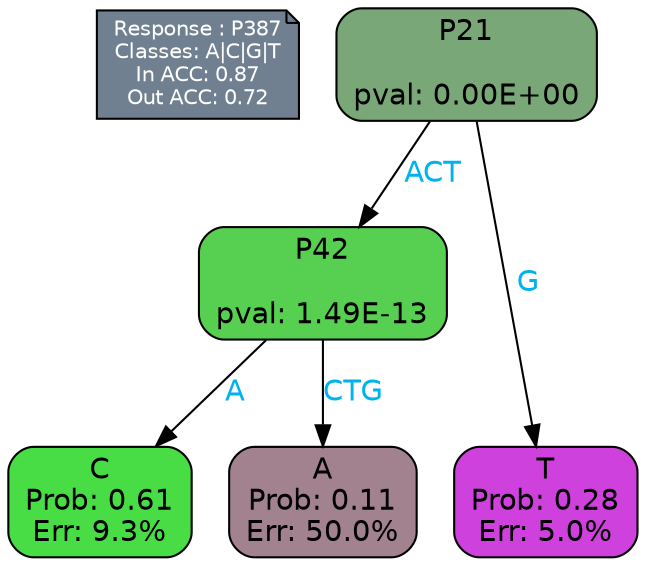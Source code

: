 digraph Tree {
node [shape=box, style="filled, rounded", color="black", fontname=helvetica] ;
graph [ranksep=equally, splines=polylines, bgcolor=transparent, dpi=600] ;
edge [fontname=helvetica] ;
LEGEND [label="Response : P387
Classes: A|C|G|T
In ACC: 0.87
Out ACC: 0.72
",shape=note,align=left,style=filled,fillcolor="slategray",fontcolor="white",fontsize=10];1 [label="P21

pval: 0.00E+00", fillcolor="#79a777"] ;
2 [label="P42

pval: 1.49E-13", fillcolor="#57cf50"] ;
3 [label="C
Prob: 0.61
Err: 9.3%", fillcolor="#49dd45"] ;
4 [label="A
Prob: 0.11
Err: 50.0%", fillcolor="#a2828f"] ;
5 [label="T
Prob: 0.28
Err: 5.0%", fillcolor="#cf41dc"] ;
1 -> 2 [label="ACT",fontcolor=deepskyblue2] ;
1 -> 5 [label="G",fontcolor=deepskyblue2] ;
2 -> 3 [label="A",fontcolor=deepskyblue2] ;
2 -> 4 [label="CTG",fontcolor=deepskyblue2] ;
{rank = same; 3;4;5;}{rank = same; LEGEND;1;}}